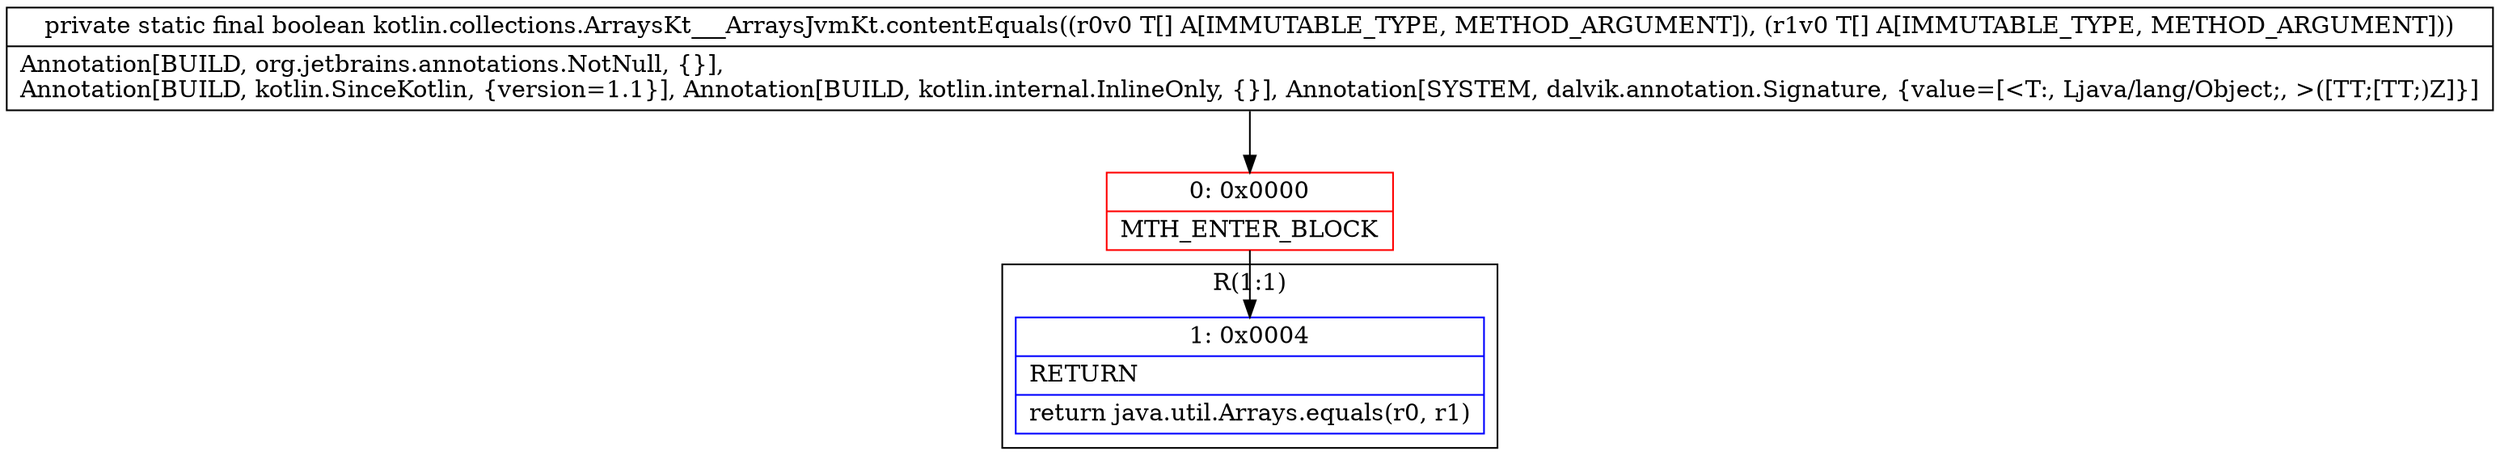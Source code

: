 digraph "CFG forkotlin.collections.ArraysKt___ArraysJvmKt.contentEquals([Ljava\/lang\/Object;[Ljava\/lang\/Object;)Z" {
subgraph cluster_Region_169143027 {
label = "R(1:1)";
node [shape=record,color=blue];
Node_1 [shape=record,label="{1\:\ 0x0004|RETURN\l|return java.util.Arrays.equals(r0, r1)\l}"];
}
Node_0 [shape=record,color=red,label="{0\:\ 0x0000|MTH_ENTER_BLOCK\l}"];
MethodNode[shape=record,label="{private static final boolean kotlin.collections.ArraysKt___ArraysJvmKt.contentEquals((r0v0 T[] A[IMMUTABLE_TYPE, METHOD_ARGUMENT]), (r1v0 T[] A[IMMUTABLE_TYPE, METHOD_ARGUMENT]))  | Annotation[BUILD, org.jetbrains.annotations.NotNull, \{\}], \lAnnotation[BUILD, kotlin.SinceKotlin, \{version=1.1\}], Annotation[BUILD, kotlin.internal.InlineOnly, \{\}], Annotation[SYSTEM, dalvik.annotation.Signature, \{value=[\<T:, Ljava\/lang\/Object;, \>([TT;[TT;)Z]\}]\l}"];
MethodNode -> Node_0;
Node_0 -> Node_1;
}

